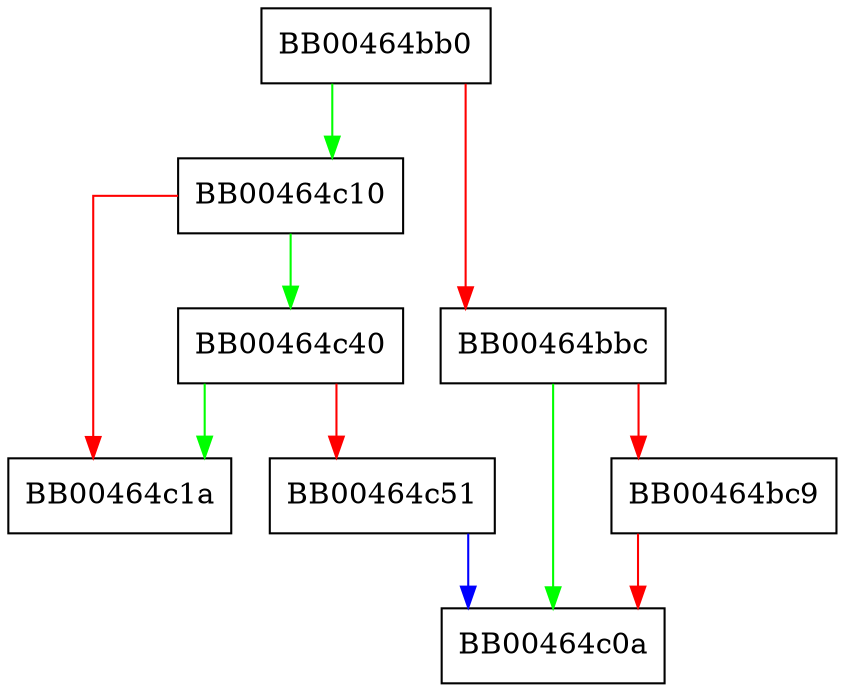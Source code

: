 digraph opt_rand {
  node [shape="box"];
  graph [splines=ortho];
  BB00464bb0 -> BB00464c10 [color="green"];
  BB00464bb0 -> BB00464bbc [color="red"];
  BB00464bbc -> BB00464c0a [color="green"];
  BB00464bbc -> BB00464bc9 [color="red"];
  BB00464bc9 -> BB00464c0a [color="red"];
  BB00464c10 -> BB00464c40 [color="green"];
  BB00464c10 -> BB00464c1a [color="red"];
  BB00464c40 -> BB00464c1a [color="green"];
  BB00464c40 -> BB00464c51 [color="red"];
  BB00464c51 -> BB00464c0a [color="blue"];
}